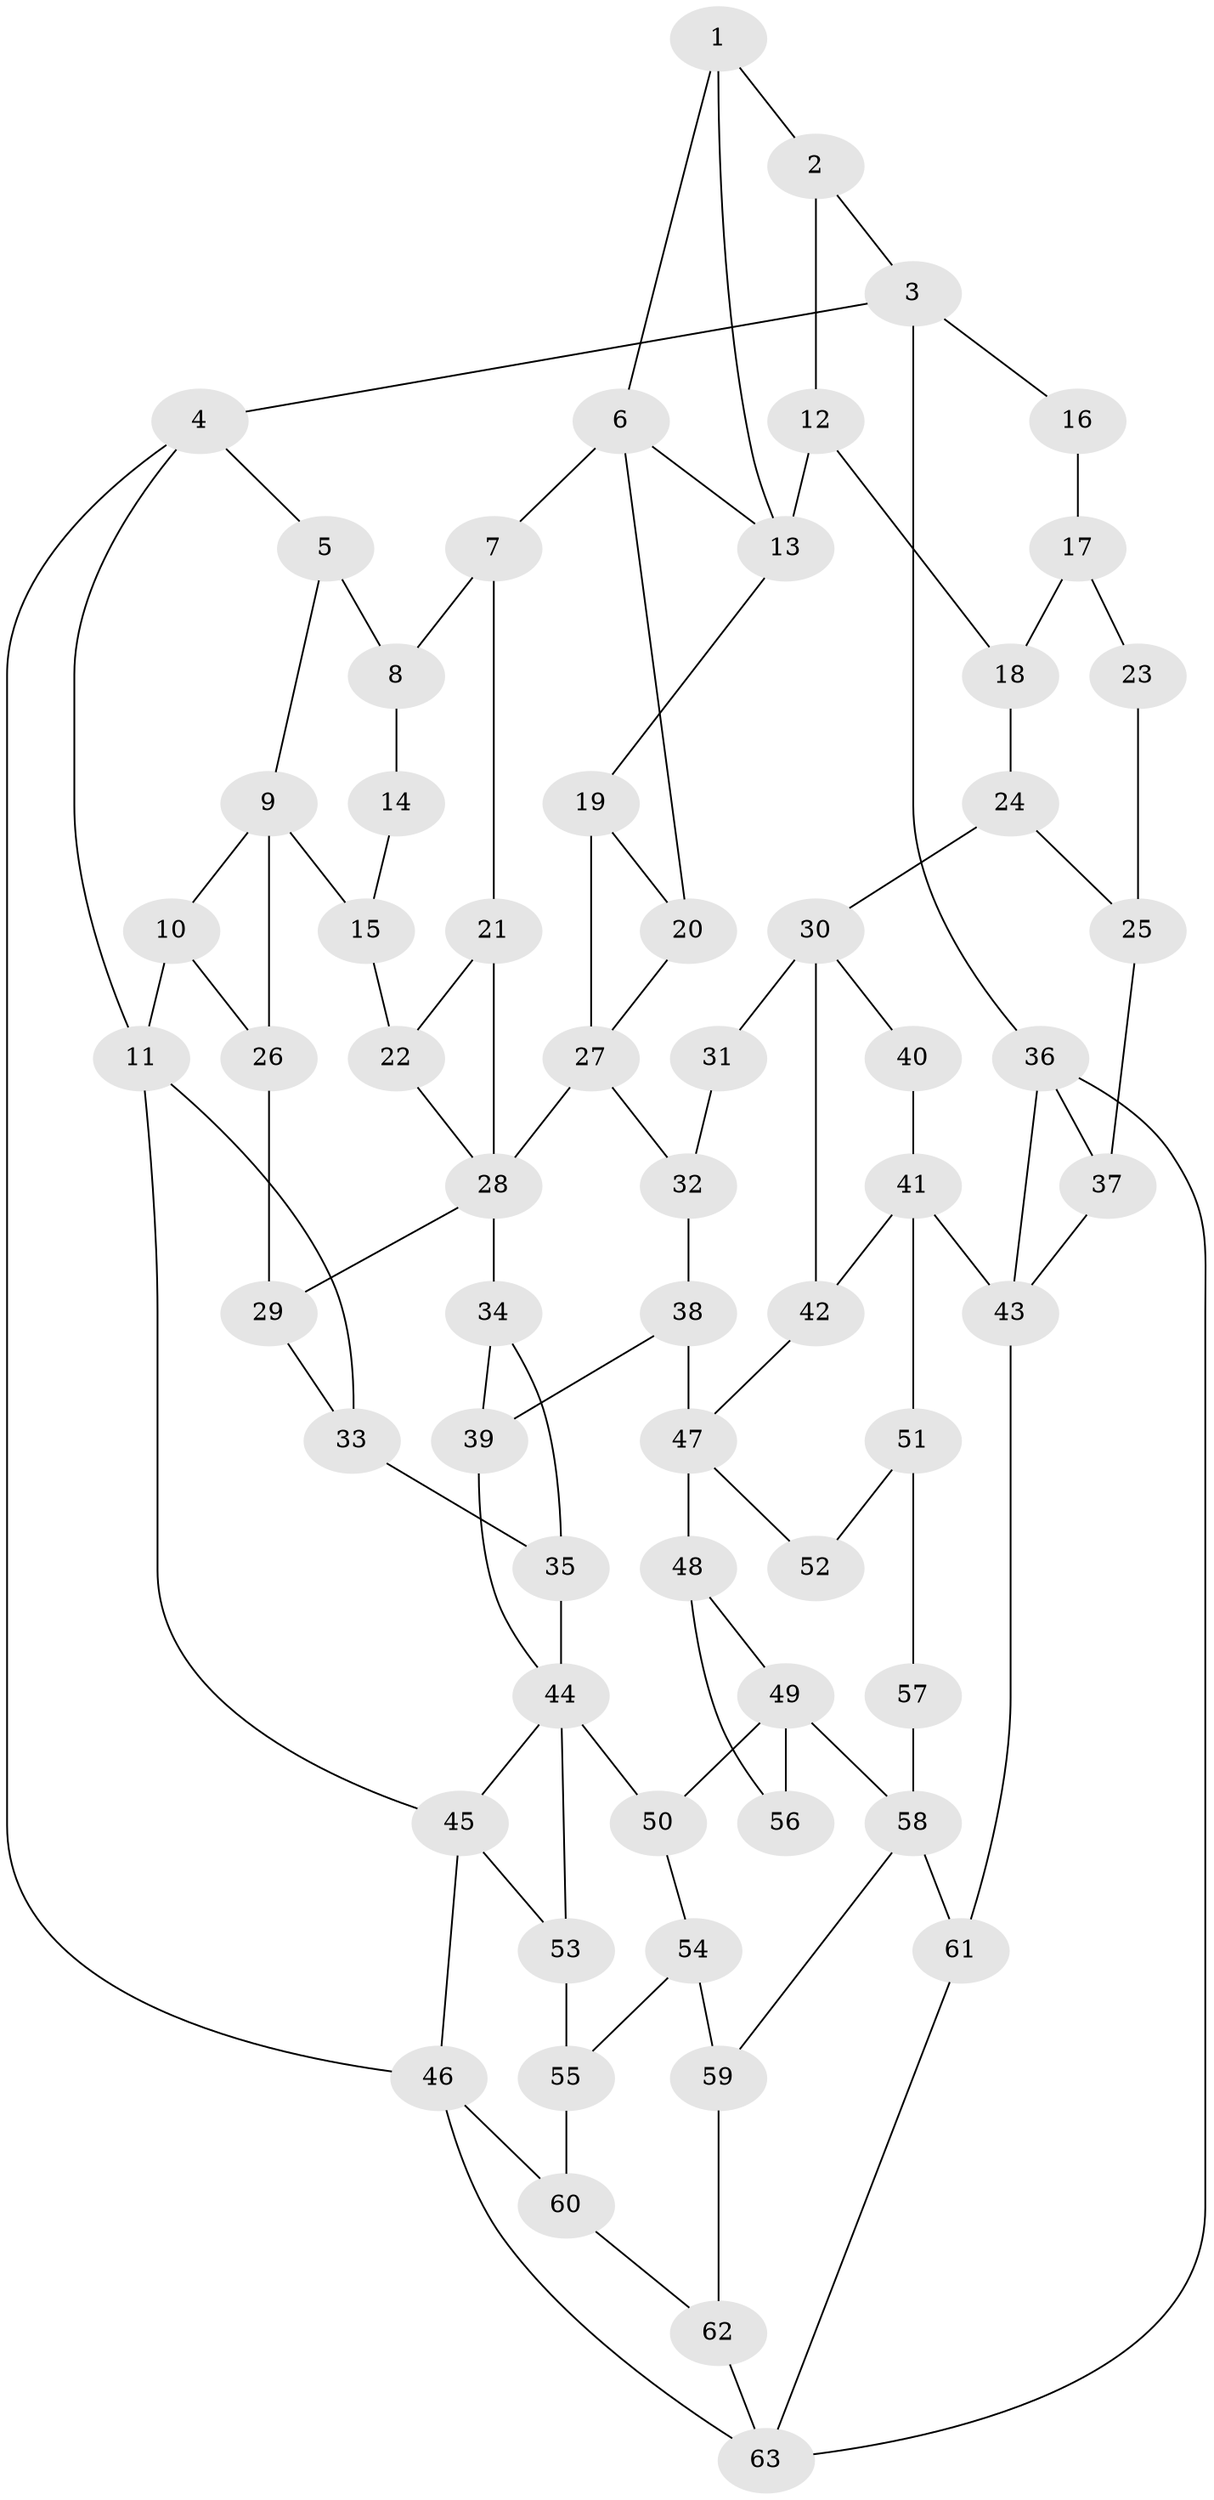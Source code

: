 // original degree distribution, {3: 0.024, 5: 0.536, 6: 0.216, 4: 0.224}
// Generated by graph-tools (version 1.1) at 2025/38/03/09/25 02:38:55]
// undirected, 63 vertices, 101 edges
graph export_dot {
graph [start="1"]
  node [color=gray90,style=filled];
  1;
  2;
  3;
  4;
  5;
  6;
  7;
  8;
  9;
  10;
  11;
  12;
  13;
  14;
  15;
  16;
  17;
  18;
  19;
  20;
  21;
  22;
  23;
  24;
  25;
  26;
  27;
  28;
  29;
  30;
  31;
  32;
  33;
  34;
  35;
  36;
  37;
  38;
  39;
  40;
  41;
  42;
  43;
  44;
  45;
  46;
  47;
  48;
  49;
  50;
  51;
  52;
  53;
  54;
  55;
  56;
  57;
  58;
  59;
  60;
  61;
  62;
  63;
  1 -- 2 [weight=1.0];
  1 -- 6 [weight=1.0];
  1 -- 13 [weight=1.0];
  2 -- 3 [weight=1.0];
  2 -- 12 [weight=2.0];
  3 -- 4 [weight=1.0];
  3 -- 16 [weight=1.0];
  3 -- 36 [weight=1.0];
  4 -- 5 [weight=1.0];
  4 -- 11 [weight=1.0];
  4 -- 46 [weight=1.0];
  5 -- 8 [weight=2.0];
  5 -- 9 [weight=1.0];
  6 -- 7 [weight=2.0];
  6 -- 13 [weight=1.0];
  6 -- 20 [weight=1.0];
  7 -- 8 [weight=2.0];
  7 -- 21 [weight=1.0];
  8 -- 14 [weight=2.0];
  9 -- 10 [weight=1.0];
  9 -- 15 [weight=1.0];
  9 -- 26 [weight=1.0];
  10 -- 11 [weight=2.0];
  10 -- 26 [weight=1.0];
  11 -- 33 [weight=1.0];
  11 -- 45 [weight=1.0];
  12 -- 13 [weight=2.0];
  12 -- 18 [weight=2.0];
  13 -- 19 [weight=1.0];
  14 -- 15 [weight=1.0];
  15 -- 22 [weight=1.0];
  16 -- 17 [weight=2.0];
  17 -- 18 [weight=2.0];
  17 -- 23 [weight=2.0];
  18 -- 24 [weight=2.0];
  19 -- 20 [weight=1.0];
  19 -- 27 [weight=1.0];
  20 -- 27 [weight=1.0];
  21 -- 22 [weight=1.0];
  21 -- 28 [weight=1.0];
  22 -- 28 [weight=1.0];
  23 -- 25 [weight=1.0];
  24 -- 25 [weight=1.0];
  24 -- 30 [weight=2.0];
  25 -- 37 [weight=1.0];
  26 -- 29 [weight=1.0];
  27 -- 28 [weight=2.0];
  27 -- 32 [weight=1.0];
  28 -- 29 [weight=1.0];
  28 -- 34 [weight=1.0];
  29 -- 33 [weight=1.0];
  30 -- 31 [weight=2.0];
  30 -- 40 [weight=1.0];
  30 -- 42 [weight=1.0];
  31 -- 32 [weight=1.0];
  32 -- 38 [weight=1.0];
  33 -- 35 [weight=1.0];
  34 -- 35 [weight=1.0];
  34 -- 39 [weight=1.0];
  35 -- 44 [weight=1.0];
  36 -- 37 [weight=1.0];
  36 -- 43 [weight=1.0];
  36 -- 63 [weight=1.0];
  37 -- 43 [weight=1.0];
  38 -- 39 [weight=1.0];
  38 -- 47 [weight=1.0];
  39 -- 44 [weight=1.0];
  40 -- 41 [weight=2.0];
  41 -- 42 [weight=1.0];
  41 -- 43 [weight=2.0];
  41 -- 51 [weight=1.0];
  42 -- 47 [weight=1.0];
  43 -- 61 [weight=2.0];
  44 -- 45 [weight=1.0];
  44 -- 50 [weight=1.0];
  44 -- 53 [weight=1.0];
  45 -- 46 [weight=1.0];
  45 -- 53 [weight=1.0];
  46 -- 60 [weight=1.0];
  46 -- 63 [weight=1.0];
  47 -- 48 [weight=2.0];
  47 -- 52 [weight=2.0];
  48 -- 49 [weight=1.0];
  48 -- 56 [weight=2.0];
  49 -- 50 [weight=1.0];
  49 -- 56 [weight=1.0];
  49 -- 58 [weight=2.0];
  50 -- 54 [weight=1.0];
  51 -- 52 [weight=1.0];
  51 -- 57 [weight=1.0];
  53 -- 55 [weight=4.0];
  54 -- 55 [weight=1.0];
  54 -- 59 [weight=1.0];
  55 -- 60 [weight=1.0];
  57 -- 58 [weight=2.0];
  58 -- 59 [weight=1.0];
  58 -- 61 [weight=1.0];
  59 -- 62 [weight=1.0];
  60 -- 62 [weight=1.0];
  61 -- 63 [weight=1.0];
  62 -- 63 [weight=1.0];
}
